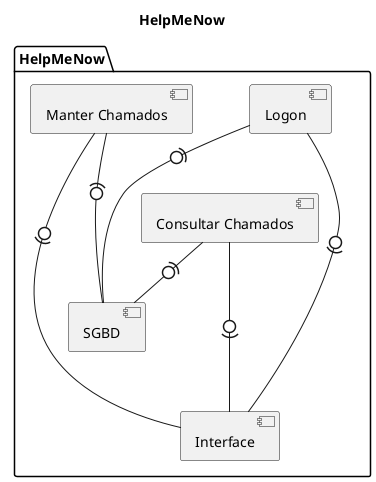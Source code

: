 @startuml
	skinparam componentStyle uml2

	title HelpMeNow

	package "HelpMeNow" {

		[Consultar Chamados] --0)- [Interface]
		[Manter Chamados] --(0- [SGBD]
		
		[Logon] --(0- [SGBD]
		[Consultar Chamados] -(0- [SGBD]

		[Logon] -0)-- [Interface]
		[Manter Chamados] --0)-- [Interface]
		
		
	}
@enduml